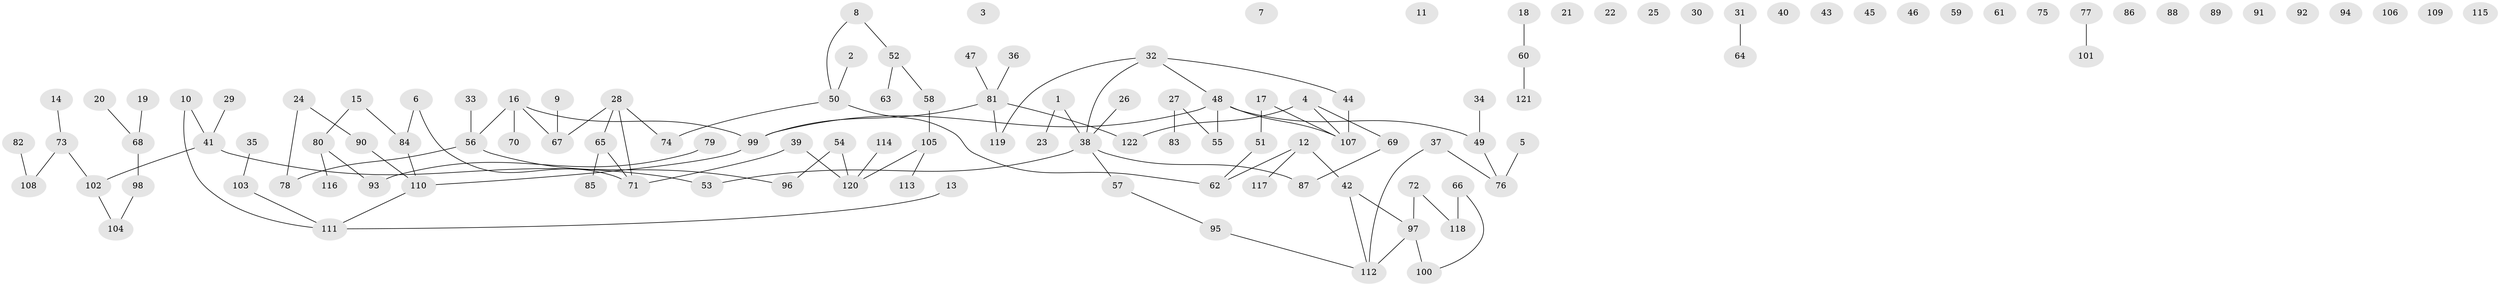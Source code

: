 // coarse degree distribution, {3: 0.18333333333333332, 2: 0.45, 5: 0.05, 6: 0.016666666666666666, 1: 0.2, 4: 0.1}
// Generated by graph-tools (version 1.1) at 2025/48/03/04/25 22:48:26]
// undirected, 122 vertices, 110 edges
graph export_dot {
  node [color=gray90,style=filled];
  1;
  2;
  3;
  4;
  5;
  6;
  7;
  8;
  9;
  10;
  11;
  12;
  13;
  14;
  15;
  16;
  17;
  18;
  19;
  20;
  21;
  22;
  23;
  24;
  25;
  26;
  27;
  28;
  29;
  30;
  31;
  32;
  33;
  34;
  35;
  36;
  37;
  38;
  39;
  40;
  41;
  42;
  43;
  44;
  45;
  46;
  47;
  48;
  49;
  50;
  51;
  52;
  53;
  54;
  55;
  56;
  57;
  58;
  59;
  60;
  61;
  62;
  63;
  64;
  65;
  66;
  67;
  68;
  69;
  70;
  71;
  72;
  73;
  74;
  75;
  76;
  77;
  78;
  79;
  80;
  81;
  82;
  83;
  84;
  85;
  86;
  87;
  88;
  89;
  90;
  91;
  92;
  93;
  94;
  95;
  96;
  97;
  98;
  99;
  100;
  101;
  102;
  103;
  104;
  105;
  106;
  107;
  108;
  109;
  110;
  111;
  112;
  113;
  114;
  115;
  116;
  117;
  118;
  119;
  120;
  121;
  122;
  1 -- 23;
  1 -- 38;
  2 -- 50;
  4 -- 69;
  4 -- 107;
  4 -- 122;
  5 -- 76;
  6 -- 71;
  6 -- 84;
  8 -- 50;
  8 -- 52;
  9 -- 67;
  10 -- 41;
  10 -- 111;
  12 -- 42;
  12 -- 62;
  12 -- 117;
  13 -- 111;
  14 -- 73;
  15 -- 80;
  15 -- 84;
  16 -- 56;
  16 -- 67;
  16 -- 70;
  16 -- 99;
  17 -- 51;
  17 -- 107;
  18 -- 60;
  19 -- 68;
  20 -- 68;
  24 -- 78;
  24 -- 90;
  26 -- 38;
  27 -- 55;
  27 -- 83;
  28 -- 65;
  28 -- 67;
  28 -- 71;
  28 -- 74;
  29 -- 41;
  31 -- 64;
  32 -- 38;
  32 -- 44;
  32 -- 48;
  32 -- 119;
  33 -- 56;
  34 -- 49;
  35 -- 103;
  36 -- 81;
  37 -- 76;
  37 -- 112;
  38 -- 53;
  38 -- 57;
  38 -- 87;
  39 -- 71;
  39 -- 120;
  41 -- 53;
  41 -- 102;
  42 -- 97;
  42 -- 112;
  44 -- 107;
  47 -- 81;
  48 -- 49;
  48 -- 55;
  48 -- 99;
  48 -- 107;
  49 -- 76;
  50 -- 62;
  50 -- 74;
  51 -- 62;
  52 -- 58;
  52 -- 63;
  54 -- 96;
  54 -- 120;
  56 -- 78;
  56 -- 96;
  57 -- 95;
  58 -- 105;
  60 -- 121;
  65 -- 71;
  65 -- 85;
  66 -- 100;
  66 -- 118;
  68 -- 98;
  69 -- 87;
  72 -- 97;
  72 -- 118;
  73 -- 102;
  73 -- 108;
  77 -- 101;
  79 -- 93;
  80 -- 93;
  80 -- 116;
  81 -- 99;
  81 -- 119;
  81 -- 122;
  82 -- 108;
  84 -- 110;
  90 -- 110;
  95 -- 112;
  97 -- 100;
  97 -- 112;
  98 -- 104;
  99 -- 110;
  102 -- 104;
  103 -- 111;
  105 -- 113;
  105 -- 120;
  110 -- 111;
  114 -- 120;
}
